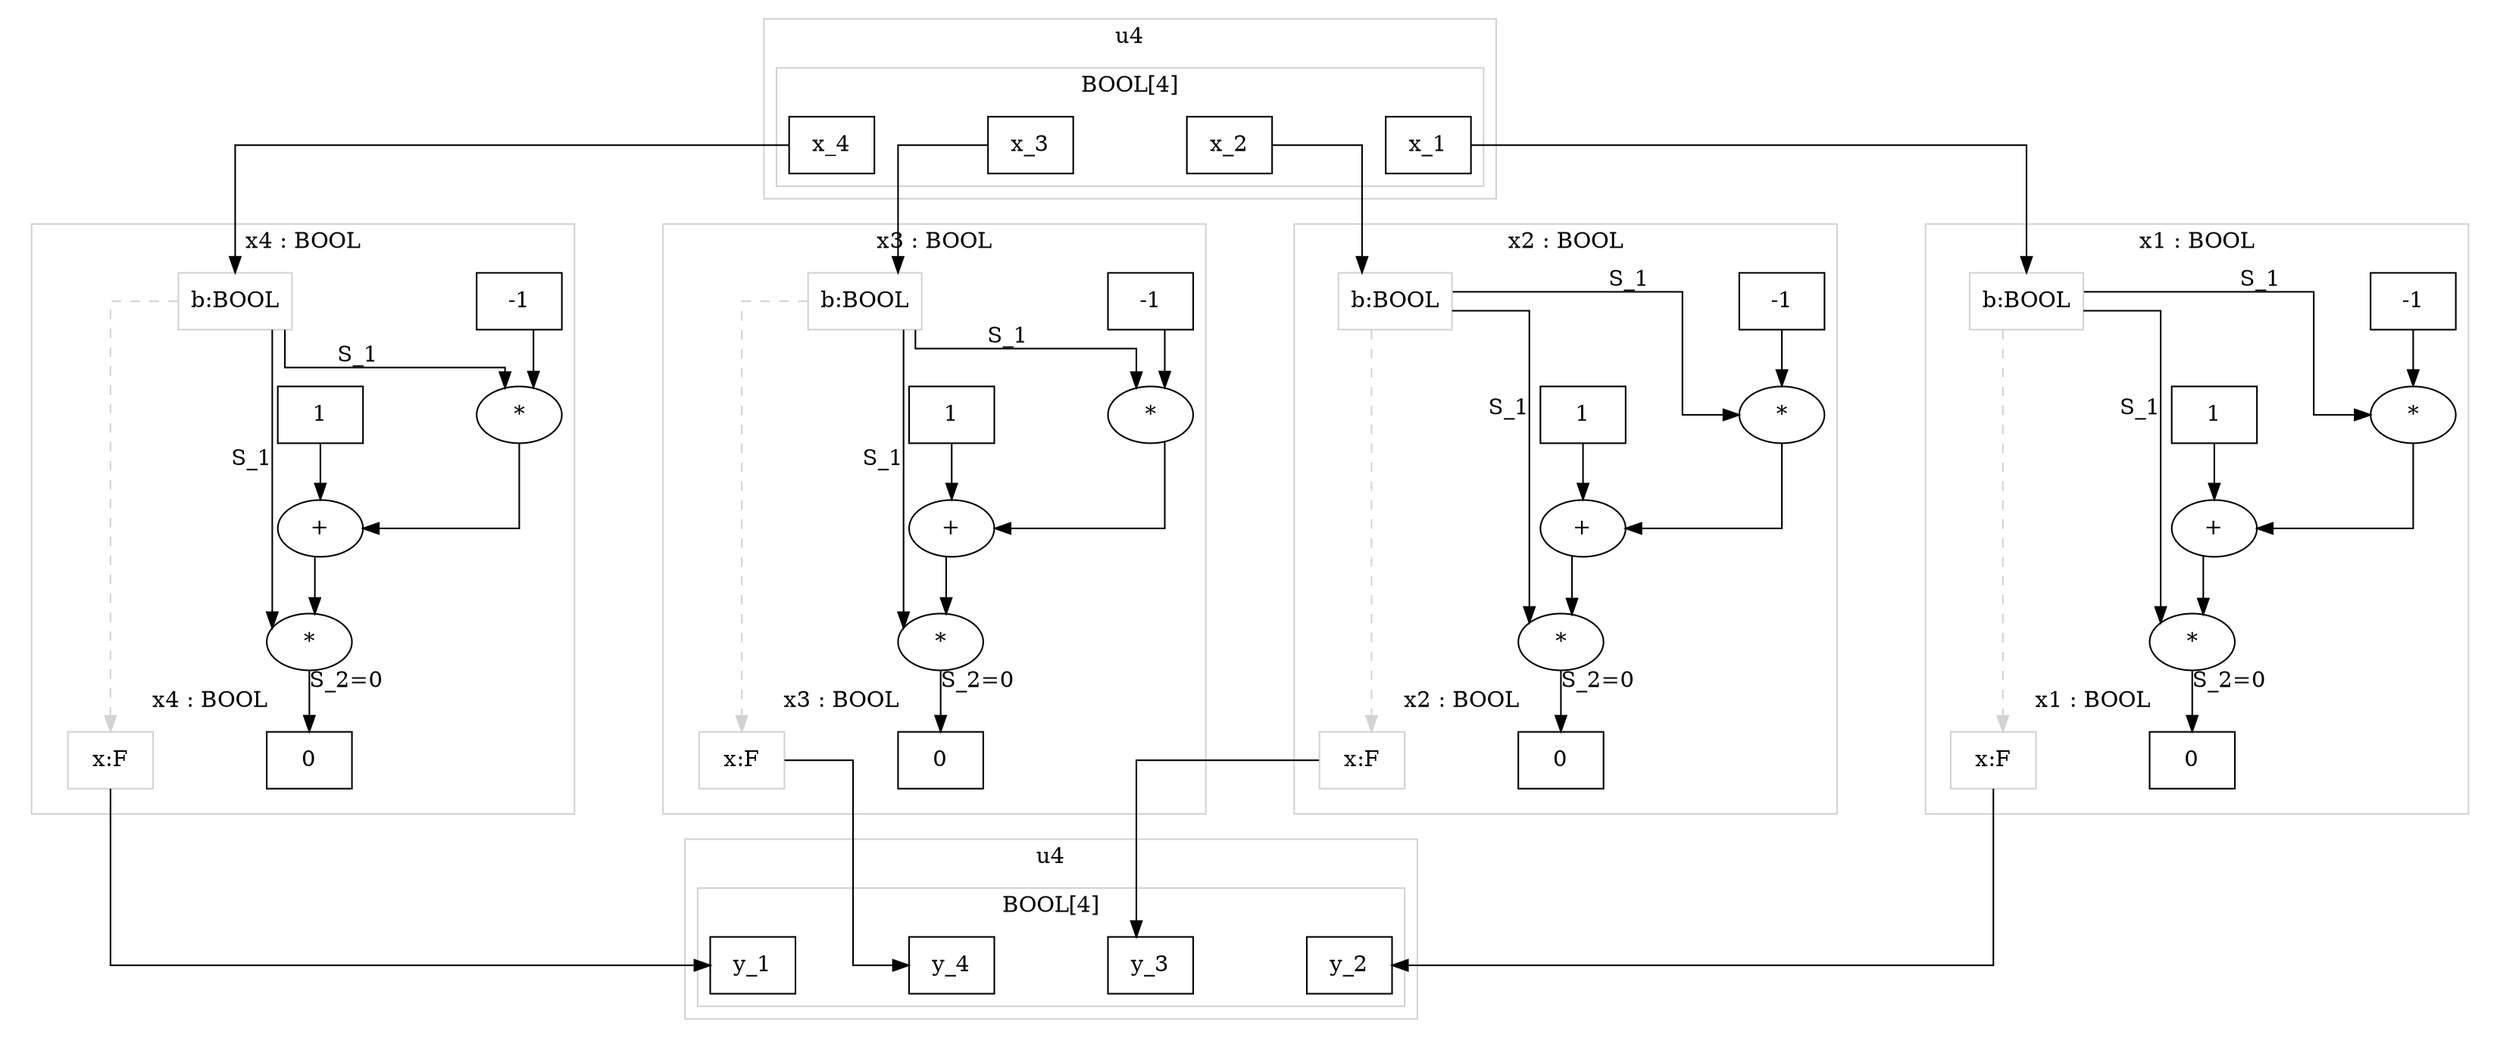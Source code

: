 digraph u4SHIFTER {
	graph [center=true,
		forcelabels=true,
		nodesep=1.0,
		splines=ortho
	];
	subgraph clusteru41 {
		graph [color=lightgray,
			label=u4
		];
		subgraph clusterBOOL1 {
			graph [color=lightgray,
				label="BOOL[4]"
			];
			nb11	[label=x_1,
				shape=box];
			nb12	[label=x_2,
				shape=box];
			nb13	[label=x_3,
				shape=box];
			nb14	[label=x_4,
				shape=box];
		}
	}
	subgraph clusteru42 {
		graph [color=lightgray,
			label=u4
		];
		subgraph clusterBOOL2 {
			graph [color=lightgray,
				label="BOOL[4]"
			];
			nb21	[label=y_1,
				shape=box];
			nb22	[label=y_2,
				shape=box];
			nb23	[label=y_3,
				shape=box];
			nb24	[label=y_4,
				shape=box];
		}
	}
	subgraph clusterCONS {
		graph [color=white];
		subgraph clusterBCONSB2 {
			graph [color=lightgray,
				label="x2 : BOOL"
			];
			subgraph clusterBCONS1out {
				graph [color=white];
				nCONSB28	[color=lightgrey,
					label="x:F",
					shape=box];
				nCONSB27	[label=0,
					shape=box];
			}
			nCONSB21	[color=lightgray,
				label="b:BOOL",
				shape=box];
			nCONSB24	[label="*"];
			nCONSB21 -> nCONSB24	[xlabel=S_1];
			nCONSB26	[label="*"];
			nCONSB21 -> nCONSB26	[xlabel=S_1];
			nCONSB21 -> nCONSB28	[color=lightgrey,
				style=dashed];
			nCONSB25	[label="+"];
			nCONSB24 -> nCONSB25;
			nCONSB26 -> nCONSB27	[xlabel="S_2=0 "];
			nCONSB22	[label=1,
				shape=box];
			nCONSB22 -> nCONSB25;
			nCONSB25 -> nCONSB26;
			nCONSB23	[label=-1,
				shape=box];
			nCONSB23 -> nCONSB24;
		}
		subgraph clusterBCONSB4 {
			graph [color=lightgray,
				label="x4 : BOOL"
			];
			subgraph clusterBCONS1out {
				graph [color=white];
				nCONSB48	[color=lightgrey,
					label="x:F",
					shape=box];
				nCONSB47	[label=0,
					shape=box];
			}
			nCONSB41	[color=lightgray,
				label="b:BOOL",
				shape=box];
			nCONSB44	[label="*"];
			nCONSB41 -> nCONSB44	[xlabel=S_1];
			nCONSB46	[label="*"];
			nCONSB41 -> nCONSB46	[xlabel=S_1];
			nCONSB41 -> nCONSB48	[color=lightgrey,
				style=dashed];
			nCONSB45	[label="+"];
			nCONSB44 -> nCONSB45;
			nCONSB46 -> nCONSB47	[xlabel="S_2=0 "];
			nCONSB42	[label=1,
				shape=box];
			nCONSB42 -> nCONSB45;
			nCONSB45 -> nCONSB46;
			nCONSB43	[label=-1,
				shape=box];
			nCONSB43 -> nCONSB44;
		}
		subgraph clusterBCONS1 {
			graph [color=lightgray,
				label="x1 : BOOL"
			];
			subgraph clusterBCONS1out {
				graph [color=white];
				nCONSB18	[color=lightgrey,
					label="x:F",
					shape=box];
				nCONSB17	[label=0,
					shape=box];
			}
			nCONSB11	[color=lightgray,
				label="b:BOOL",
				shape=box];
			nCONSB14	[label="*"];
			nCONSB11 -> nCONSB14	[xlabel=S_1];
			nCONSB16	[label="*"];
			nCONSB11 -> nCONSB16	[xlabel=S_1];
			nCONSB11 -> nCONSB18	[color=lightgrey,
				style=dashed];
			nCONSB15	[label="+"];
			nCONSB14 -> nCONSB15;
			nCONSB16 -> nCONSB17	[xlabel="S_2=0 "];
			nCONSB12	[label=1,
				shape=box];
			nCONSB12 -> nCONSB15;
			nCONSB15 -> nCONSB16;
			nCONSB13	[label=-1,
				shape=box];
			nCONSB13 -> nCONSB14;
		}
		subgraph clusterBCONSB3 {
			graph [color=lightgray,
				label="x3 : BOOL"
			];
			subgraph clusterBCONS1out {
				graph [color=white];
				nCONSB38	[color=lightgrey,
					label="x:F",
					shape=box];
				nCONSB37	[label=0,
					shape=box];
			}
			nCONSB31	[color=lightgray,
				label="b:BOOL",
				shape=box];
			nCONSB34	[label="*"];
			nCONSB31 -> nCONSB34	[xlabel=S_1];
			nCONSB36	[label="*"];
			nCONSB31 -> nCONSB36	[xlabel=S_1];
			nCONSB31 -> nCONSB38	[color=lightgrey,
				style=dashed];
			nCONSB35	[label="+"];
			nCONSB34 -> nCONSB35;
			nCONSB36 -> nCONSB37	[xlabel="S_2=0 "];
			nCONSB32	[label=1,
				shape=box];
			nCONSB32 -> nCONSB35;
			nCONSB35 -> nCONSB36;
			nCONSB33	[label=-1,
				shape=box];
			nCONSB33 -> nCONSB34;
		}
	}
	nb11 -> nCONSB11;
	nb12 -> nCONSB21;
	nb13 -> nCONSB31;
	nb14 -> nCONSB41;
	nCONSB18 -> nb22;
	nCONSB28 -> nb23;
	nCONSB38 -> nb24;
	nCONSB48 -> nb21;
}
